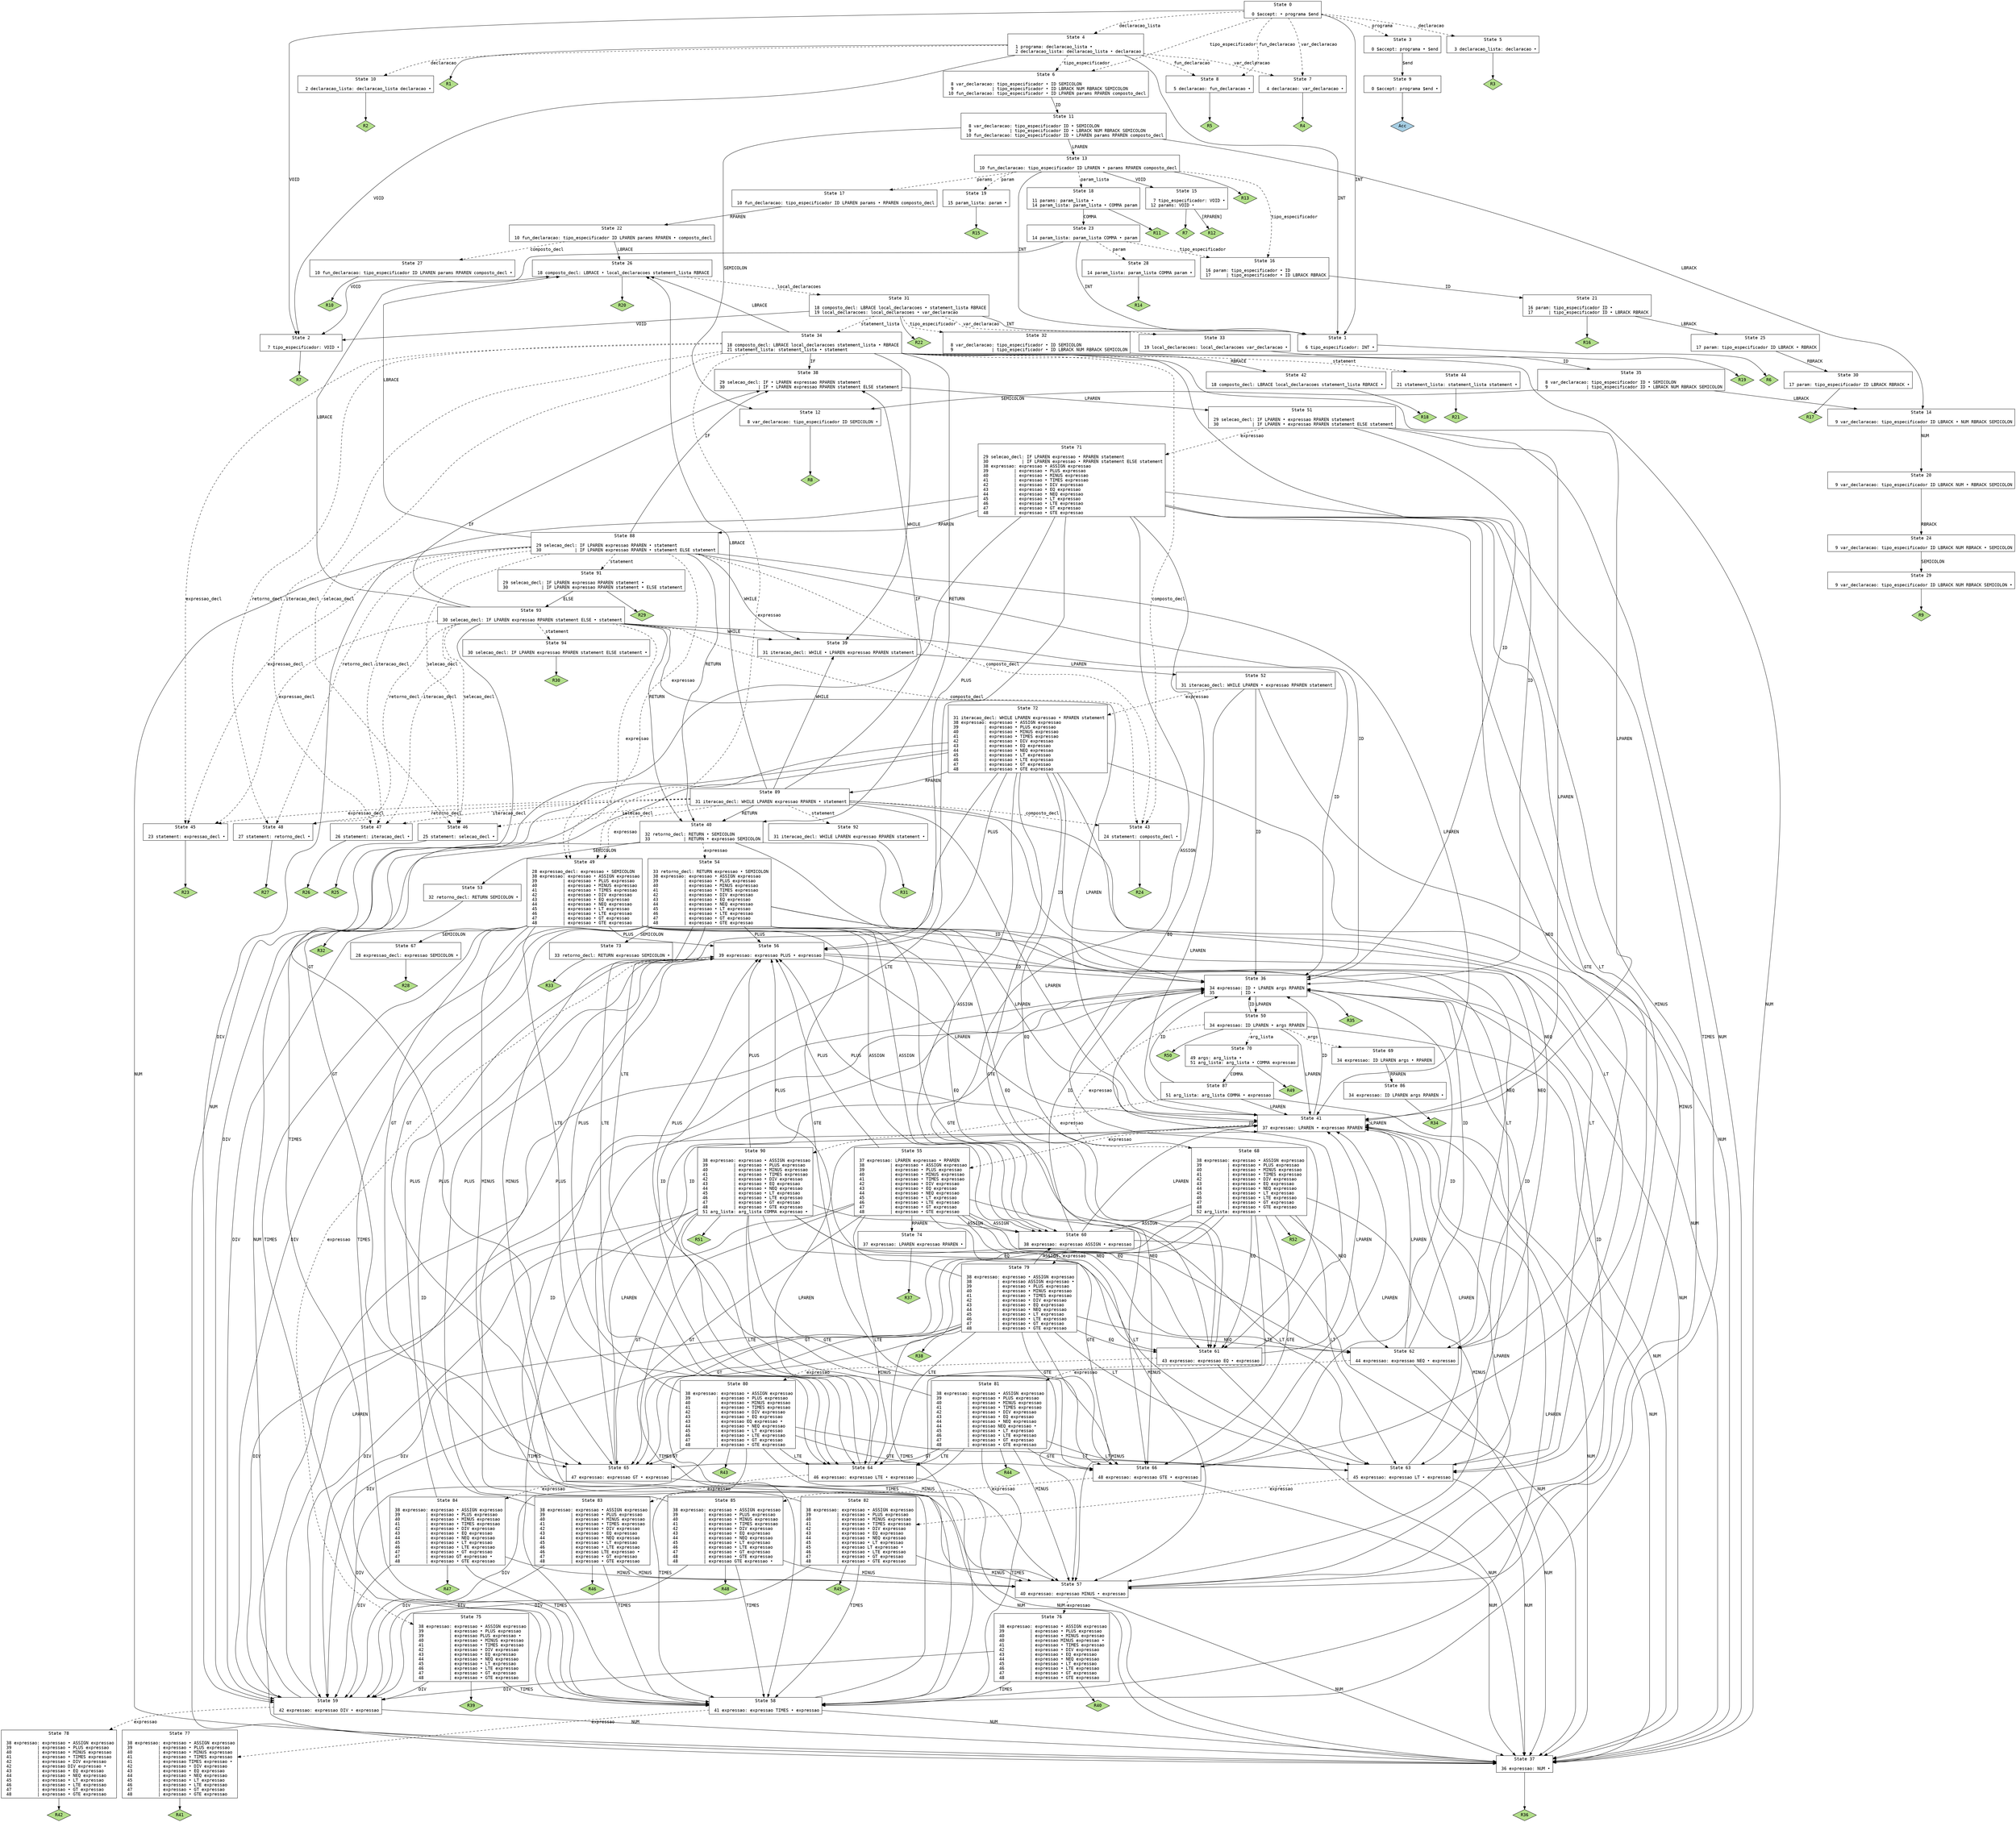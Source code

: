 // Generated by GNU Bison 3.8.2.
// Report bugs to <bug-bison@gnu.org>.
// Home page: <https://www.gnu.org/software/bison/>.

digraph "parser/parser.y"
{
  node [fontname = courier, shape = box, colorscheme = paired6]
  edge [fontname = courier]

  0 [label="State 0\n\l  0 $accept: • programa $end\l"]
  0 -> 1 [style=solid label="INT"]
  0 -> 2 [style=solid label="VOID"]
  0 -> 3 [style=dashed label="programa"]
  0 -> 4 [style=dashed label="declaracao_lista"]
  0 -> 5 [style=dashed label="declaracao"]
  0 -> 6 [style=dashed label="tipo_especificador"]
  0 -> 7 [style=dashed label="var_declaracao"]
  0 -> 8 [style=dashed label="fun_declaracao"]
  1 [label="State 1\n\l  6 tipo_especificador: INT •\l"]
  1 -> "1R6" [style=solid]
 "1R6" [label="R6", fillcolor=3, shape=diamond, style=filled]
  2 [label="State 2\n\l  7 tipo_especificador: VOID •\l"]
  2 -> "2R7" [style=solid]
 "2R7" [label="R7", fillcolor=3, shape=diamond, style=filled]
  3 [label="State 3\n\l  0 $accept: programa • $end\l"]
  3 -> 9 [style=solid label="$end"]
  4 [label="State 4\n\l  1 programa: declaracao_lista •\l  2 declaracao_lista: declaracao_lista • declaracao\l"]
  4 -> 1 [style=solid label="INT"]
  4 -> 2 [style=solid label="VOID"]
  4 -> 10 [style=dashed label="declaracao"]
  4 -> 6 [style=dashed label="tipo_especificador"]
  4 -> 7 [style=dashed label="var_declaracao"]
  4 -> 8 [style=dashed label="fun_declaracao"]
  4 -> "4R1" [style=solid]
 "4R1" [label="R1", fillcolor=3, shape=diamond, style=filled]
  5 [label="State 5\n\l  3 declaracao_lista: declaracao •\l"]
  5 -> "5R3" [style=solid]
 "5R3" [label="R3", fillcolor=3, shape=diamond, style=filled]
  6 [label="State 6\n\l  8 var_declaracao: tipo_especificador • ID SEMICOLON\l  9               | tipo_especificador • ID LBRACK NUM RBRACK SEMICOLON\l 10 fun_declaracao: tipo_especificador • ID LPAREN params RPAREN composto_decl\l"]
  6 -> 11 [style=solid label="ID"]
  7 [label="State 7\n\l  4 declaracao: var_declaracao •\l"]
  7 -> "7R4" [style=solid]
 "7R4" [label="R4", fillcolor=3, shape=diamond, style=filled]
  8 [label="State 8\n\l  5 declaracao: fun_declaracao •\l"]
  8 -> "8R5" [style=solid]
 "8R5" [label="R5", fillcolor=3, shape=diamond, style=filled]
  9 [label="State 9\n\l  0 $accept: programa $end •\l"]
  9 -> "9R0" [style=solid]
 "9R0" [label="Acc", fillcolor=1, shape=diamond, style=filled]
  10 [label="State 10\n\l  2 declaracao_lista: declaracao_lista declaracao •\l"]
  10 -> "10R2" [style=solid]
 "10R2" [label="R2", fillcolor=3, shape=diamond, style=filled]
  11 [label="State 11\n\l  8 var_declaracao: tipo_especificador ID • SEMICOLON\l  9               | tipo_especificador ID • LBRACK NUM RBRACK SEMICOLON\l 10 fun_declaracao: tipo_especificador ID • LPAREN params RPAREN composto_decl\l"]
  11 -> 12 [style=solid label="SEMICOLON"]
  11 -> 13 [style=solid label="LPAREN"]
  11 -> 14 [style=solid label="LBRACK"]
  12 [label="State 12\n\l  8 var_declaracao: tipo_especificador ID SEMICOLON •\l"]
  12 -> "12R8" [style=solid]
 "12R8" [label="R8", fillcolor=3, shape=diamond, style=filled]
  13 [label="State 13\n\l 10 fun_declaracao: tipo_especificador ID LPAREN • params RPAREN composto_decl\l"]
  13 -> 1 [style=solid label="INT"]
  13 -> 15 [style=solid label="VOID"]
  13 -> 16 [style=dashed label="tipo_especificador"]
  13 -> 17 [style=dashed label="params"]
  13 -> 18 [style=dashed label="param_lista"]
  13 -> 19 [style=dashed label="param"]
  13 -> "13R13" [style=solid]
 "13R13" [label="R13", fillcolor=3, shape=diamond, style=filled]
  14 [label="State 14\n\l  9 var_declaracao: tipo_especificador ID LBRACK • NUM RBRACK SEMICOLON\l"]
  14 -> 20 [style=solid label="NUM"]
  15 [label="State 15\n\l  7 tipo_especificador: VOID •\l 12 params: VOID •\l"]
  15 -> "15R7" [style=solid]
 "15R7" [label="R7", fillcolor=3, shape=diamond, style=filled]
  15 -> "15R12" [label="[RPAREN]", style=solid]
 "15R12" [label="R12", fillcolor=3, shape=diamond, style=filled]
  16 [label="State 16\n\l 16 param: tipo_especificador • ID\l 17      | tipo_especificador • ID LBRACK RBRACK\l"]
  16 -> 21 [style=solid label="ID"]
  17 [label="State 17\n\l 10 fun_declaracao: tipo_especificador ID LPAREN params • RPAREN composto_decl\l"]
  17 -> 22 [style=solid label="RPAREN"]
  18 [label="State 18\n\l 11 params: param_lista •\l 14 param_lista: param_lista • COMMA param\l"]
  18 -> 23 [style=solid label="COMMA"]
  18 -> "18R11" [style=solid]
 "18R11" [label="R11", fillcolor=3, shape=diamond, style=filled]
  19 [label="State 19\n\l 15 param_lista: param •\l"]
  19 -> "19R15" [style=solid]
 "19R15" [label="R15", fillcolor=3, shape=diamond, style=filled]
  20 [label="State 20\n\l  9 var_declaracao: tipo_especificador ID LBRACK NUM • RBRACK SEMICOLON\l"]
  20 -> 24 [style=solid label="RBRACK"]
  21 [label="State 21\n\l 16 param: tipo_especificador ID •\l 17      | tipo_especificador ID • LBRACK RBRACK\l"]
  21 -> 25 [style=solid label="LBRACK"]
  21 -> "21R16" [style=solid]
 "21R16" [label="R16", fillcolor=3, shape=diamond, style=filled]
  22 [label="State 22\n\l 10 fun_declaracao: tipo_especificador ID LPAREN params RPAREN • composto_decl\l"]
  22 -> 26 [style=solid label="LBRACE"]
  22 -> 27 [style=dashed label="composto_decl"]
  23 [label="State 23\n\l 14 param_lista: param_lista COMMA • param\l"]
  23 -> 1 [style=solid label="INT"]
  23 -> 2 [style=solid label="VOID"]
  23 -> 16 [style=dashed label="tipo_especificador"]
  23 -> 28 [style=dashed label="param"]
  24 [label="State 24\n\l  9 var_declaracao: tipo_especificador ID LBRACK NUM RBRACK • SEMICOLON\l"]
  24 -> 29 [style=solid label="SEMICOLON"]
  25 [label="State 25\n\l 17 param: tipo_especificador ID LBRACK • RBRACK\l"]
  25 -> 30 [style=solid label="RBRACK"]
  26 [label="State 26\n\l 18 composto_decl: LBRACE • local_declaracoes statement_lista RBRACE\l"]
  26 -> 31 [style=dashed label="local_declaracoes"]
  26 -> "26R20" [style=solid]
 "26R20" [label="R20", fillcolor=3, shape=diamond, style=filled]
  27 [label="State 27\n\l 10 fun_declaracao: tipo_especificador ID LPAREN params RPAREN composto_decl •\l"]
  27 -> "27R10" [style=solid]
 "27R10" [label="R10", fillcolor=3, shape=diamond, style=filled]
  28 [label="State 28\n\l 14 param_lista: param_lista COMMA param •\l"]
  28 -> "28R14" [style=solid]
 "28R14" [label="R14", fillcolor=3, shape=diamond, style=filled]
  29 [label="State 29\n\l  9 var_declaracao: tipo_especificador ID LBRACK NUM RBRACK SEMICOLON •\l"]
  29 -> "29R9" [style=solid]
 "29R9" [label="R9", fillcolor=3, shape=diamond, style=filled]
  30 [label="State 30\n\l 17 param: tipo_especificador ID LBRACK RBRACK •\l"]
  30 -> "30R17" [style=solid]
 "30R17" [label="R17", fillcolor=3, shape=diamond, style=filled]
  31 [label="State 31\n\l 18 composto_decl: LBRACE local_declaracoes • statement_lista RBRACE\l 19 local_declaracoes: local_declaracoes • var_declaracao\l"]
  31 -> 1 [style=solid label="INT"]
  31 -> 2 [style=solid label="VOID"]
  31 -> 32 [style=dashed label="tipo_especificador"]
  31 -> 33 [style=dashed label="var_declaracao"]
  31 -> 34 [style=dashed label="statement_lista"]
  31 -> "31R22" [style=solid]
 "31R22" [label="R22", fillcolor=3, shape=diamond, style=filled]
  32 [label="State 32\n\l  8 var_declaracao: tipo_especificador • ID SEMICOLON\l  9               | tipo_especificador • ID LBRACK NUM RBRACK SEMICOLON\l"]
  32 -> 35 [style=solid label="ID"]
  33 [label="State 33\n\l 19 local_declaracoes: local_declaracoes var_declaracao •\l"]
  33 -> "33R19" [style=solid]
 "33R19" [label="R19", fillcolor=3, shape=diamond, style=filled]
  34 [label="State 34\n\l 18 composto_decl: LBRACE local_declaracoes statement_lista • RBRACE\l 21 statement_lista: statement_lista • statement\l"]
  34 -> 36 [style=solid label="ID"]
  34 -> 37 [style=solid label="NUM"]
  34 -> 38 [style=solid label="IF"]
  34 -> 39 [style=solid label="WHILE"]
  34 -> 40 [style=solid label="RETURN"]
  34 -> 41 [style=solid label="LPAREN"]
  34 -> 26 [style=solid label="LBRACE"]
  34 -> 42 [style=solid label="RBRACE"]
  34 -> 43 [style=dashed label="composto_decl"]
  34 -> 44 [style=dashed label="statement"]
  34 -> 45 [style=dashed label="expressao_decl"]
  34 -> 46 [style=dashed label="selecao_decl"]
  34 -> 47 [style=dashed label="iteracao_decl"]
  34 -> 48 [style=dashed label="retorno_decl"]
  34 -> 49 [style=dashed label="expressao"]
  35 [label="State 35\n\l  8 var_declaracao: tipo_especificador ID • SEMICOLON\l  9               | tipo_especificador ID • LBRACK NUM RBRACK SEMICOLON\l"]
  35 -> 12 [style=solid label="SEMICOLON"]
  35 -> 14 [style=solid label="LBRACK"]
  36 [label="State 36\n\l 34 expressao: ID • LPAREN args RPAREN\l 35          | ID •\l"]
  36 -> 50 [style=solid label="LPAREN"]
  36 -> "36R35" [style=solid]
 "36R35" [label="R35", fillcolor=3, shape=diamond, style=filled]
  37 [label="State 37\n\l 36 expressao: NUM •\l"]
  37 -> "37R36" [style=solid]
 "37R36" [label="R36", fillcolor=3, shape=diamond, style=filled]
  38 [label="State 38\n\l 29 selecao_decl: IF • LPAREN expressao RPAREN statement\l 30             | IF • LPAREN expressao RPAREN statement ELSE statement\l"]
  38 -> 51 [style=solid label="LPAREN"]
  39 [label="State 39\n\l 31 iteracao_decl: WHILE • LPAREN expressao RPAREN statement\l"]
  39 -> 52 [style=solid label="LPAREN"]
  40 [label="State 40\n\l 32 retorno_decl: RETURN • SEMICOLON\l 33             | RETURN • expressao SEMICOLON\l"]
  40 -> 36 [style=solid label="ID"]
  40 -> 37 [style=solid label="NUM"]
  40 -> 53 [style=solid label="SEMICOLON"]
  40 -> 41 [style=solid label="LPAREN"]
  40 -> 54 [style=dashed label="expressao"]
  41 [label="State 41\n\l 37 expressao: LPAREN • expressao RPAREN\l"]
  41 -> 36 [style=solid label="ID"]
  41 -> 37 [style=solid label="NUM"]
  41 -> 41 [style=solid label="LPAREN"]
  41 -> 55 [style=dashed label="expressao"]
  42 [label="State 42\n\l 18 composto_decl: LBRACE local_declaracoes statement_lista RBRACE •\l"]
  42 -> "42R18" [style=solid]
 "42R18" [label="R18", fillcolor=3, shape=diamond, style=filled]
  43 [label="State 43\n\l 24 statement: composto_decl •\l"]
  43 -> "43R24" [style=solid]
 "43R24" [label="R24", fillcolor=3, shape=diamond, style=filled]
  44 [label="State 44\n\l 21 statement_lista: statement_lista statement •\l"]
  44 -> "44R21" [style=solid]
 "44R21" [label="R21", fillcolor=3, shape=diamond, style=filled]
  45 [label="State 45\n\l 23 statement: expressao_decl •\l"]
  45 -> "45R23" [style=solid]
 "45R23" [label="R23", fillcolor=3, shape=diamond, style=filled]
  46 [label="State 46\n\l 25 statement: selecao_decl •\l"]
  46 -> "46R25" [style=solid]
 "46R25" [label="R25", fillcolor=3, shape=diamond, style=filled]
  47 [label="State 47\n\l 26 statement: iteracao_decl •\l"]
  47 -> "47R26" [style=solid]
 "47R26" [label="R26", fillcolor=3, shape=diamond, style=filled]
  48 [label="State 48\n\l 27 statement: retorno_decl •\l"]
  48 -> "48R27" [style=solid]
 "48R27" [label="R27", fillcolor=3, shape=diamond, style=filled]
  49 [label="State 49\n\l 28 expressao_decl: expressao • SEMICOLON\l 38 expressao: expressao • ASSIGN expressao\l 39          | expressao • PLUS expressao\l 40          | expressao • MINUS expressao\l 41          | expressao • TIMES expressao\l 42          | expressao • DIV expressao\l 43          | expressao • EQ expressao\l 44          | expressao • NEQ expressao\l 45          | expressao • LT expressao\l 46          | expressao • LTE expressao\l 47          | expressao • GT expressao\l 48          | expressao • GTE expressao\l"]
  49 -> 56 [style=solid label="PLUS"]
  49 -> 57 [style=solid label="MINUS"]
  49 -> 58 [style=solid label="TIMES"]
  49 -> 59 [style=solid label="DIV"]
  49 -> 60 [style=solid label="ASSIGN"]
  49 -> 61 [style=solid label="EQ"]
  49 -> 62 [style=solid label="NEQ"]
  49 -> 63 [style=solid label="LT"]
  49 -> 64 [style=solid label="LTE"]
  49 -> 65 [style=solid label="GT"]
  49 -> 66 [style=solid label="GTE"]
  49 -> 67 [style=solid label="SEMICOLON"]
  50 [label="State 50\n\l 34 expressao: ID LPAREN • args RPAREN\l"]
  50 -> 36 [style=solid label="ID"]
  50 -> 37 [style=solid label="NUM"]
  50 -> 41 [style=solid label="LPAREN"]
  50 -> 68 [style=dashed label="expressao"]
  50 -> 69 [style=dashed label="args"]
  50 -> 70 [style=dashed label="arg_lista"]
  50 -> "50R50" [style=solid]
 "50R50" [label="R50", fillcolor=3, shape=diamond, style=filled]
  51 [label="State 51\n\l 29 selecao_decl: IF LPAREN • expressao RPAREN statement\l 30             | IF LPAREN • expressao RPAREN statement ELSE statement\l"]
  51 -> 36 [style=solid label="ID"]
  51 -> 37 [style=solid label="NUM"]
  51 -> 41 [style=solid label="LPAREN"]
  51 -> 71 [style=dashed label="expressao"]
  52 [label="State 52\n\l 31 iteracao_decl: WHILE LPAREN • expressao RPAREN statement\l"]
  52 -> 36 [style=solid label="ID"]
  52 -> 37 [style=solid label="NUM"]
  52 -> 41 [style=solid label="LPAREN"]
  52 -> 72 [style=dashed label="expressao"]
  53 [label="State 53\n\l 32 retorno_decl: RETURN SEMICOLON •\l"]
  53 -> "53R32" [style=solid]
 "53R32" [label="R32", fillcolor=3, shape=diamond, style=filled]
  54 [label="State 54\n\l 33 retorno_decl: RETURN expressao • SEMICOLON\l 38 expressao: expressao • ASSIGN expressao\l 39          | expressao • PLUS expressao\l 40          | expressao • MINUS expressao\l 41          | expressao • TIMES expressao\l 42          | expressao • DIV expressao\l 43          | expressao • EQ expressao\l 44          | expressao • NEQ expressao\l 45          | expressao • LT expressao\l 46          | expressao • LTE expressao\l 47          | expressao • GT expressao\l 48          | expressao • GTE expressao\l"]
  54 -> 56 [style=solid label="PLUS"]
  54 -> 57 [style=solid label="MINUS"]
  54 -> 58 [style=solid label="TIMES"]
  54 -> 59 [style=solid label="DIV"]
  54 -> 60 [style=solid label="ASSIGN"]
  54 -> 61 [style=solid label="EQ"]
  54 -> 62 [style=solid label="NEQ"]
  54 -> 63 [style=solid label="LT"]
  54 -> 64 [style=solid label="LTE"]
  54 -> 65 [style=solid label="GT"]
  54 -> 66 [style=solid label="GTE"]
  54 -> 73 [style=solid label="SEMICOLON"]
  55 [label="State 55\n\l 37 expressao: LPAREN expressao • RPAREN\l 38          | expressao • ASSIGN expressao\l 39          | expressao • PLUS expressao\l 40          | expressao • MINUS expressao\l 41          | expressao • TIMES expressao\l 42          | expressao • DIV expressao\l 43          | expressao • EQ expressao\l 44          | expressao • NEQ expressao\l 45          | expressao • LT expressao\l 46          | expressao • LTE expressao\l 47          | expressao • GT expressao\l 48          | expressao • GTE expressao\l"]
  55 -> 56 [style=solid label="PLUS"]
  55 -> 57 [style=solid label="MINUS"]
  55 -> 58 [style=solid label="TIMES"]
  55 -> 59 [style=solid label="DIV"]
  55 -> 60 [style=solid label="ASSIGN"]
  55 -> 61 [style=solid label="EQ"]
  55 -> 62 [style=solid label="NEQ"]
  55 -> 63 [style=solid label="LT"]
  55 -> 64 [style=solid label="LTE"]
  55 -> 65 [style=solid label="GT"]
  55 -> 66 [style=solid label="GTE"]
  55 -> 74 [style=solid label="RPAREN"]
  56 [label="State 56\n\l 39 expressao: expressao PLUS • expressao\l"]
  56 -> 36 [style=solid label="ID"]
  56 -> 37 [style=solid label="NUM"]
  56 -> 41 [style=solid label="LPAREN"]
  56 -> 75 [style=dashed label="expressao"]
  57 [label="State 57\n\l 40 expressao: expressao MINUS • expressao\l"]
  57 -> 36 [style=solid label="ID"]
  57 -> 37 [style=solid label="NUM"]
  57 -> 41 [style=solid label="LPAREN"]
  57 -> 76 [style=dashed label="expressao"]
  58 [label="State 58\n\l 41 expressao: expressao TIMES • expressao\l"]
  58 -> 36 [style=solid label="ID"]
  58 -> 37 [style=solid label="NUM"]
  58 -> 41 [style=solid label="LPAREN"]
  58 -> 77 [style=dashed label="expressao"]
  59 [label="State 59\n\l 42 expressao: expressao DIV • expressao\l"]
  59 -> 36 [style=solid label="ID"]
  59 -> 37 [style=solid label="NUM"]
  59 -> 41 [style=solid label="LPAREN"]
  59 -> 78 [style=dashed label="expressao"]
  60 [label="State 60\n\l 38 expressao: expressao ASSIGN • expressao\l"]
  60 -> 36 [style=solid label="ID"]
  60 -> 37 [style=solid label="NUM"]
  60 -> 41 [style=solid label="LPAREN"]
  60 -> 79 [style=dashed label="expressao"]
  61 [label="State 61\n\l 43 expressao: expressao EQ • expressao\l"]
  61 -> 36 [style=solid label="ID"]
  61 -> 37 [style=solid label="NUM"]
  61 -> 41 [style=solid label="LPAREN"]
  61 -> 80 [style=dashed label="expressao"]
  62 [label="State 62\n\l 44 expressao: expressao NEQ • expressao\l"]
  62 -> 36 [style=solid label="ID"]
  62 -> 37 [style=solid label="NUM"]
  62 -> 41 [style=solid label="LPAREN"]
  62 -> 81 [style=dashed label="expressao"]
  63 [label="State 63\n\l 45 expressao: expressao LT • expressao\l"]
  63 -> 36 [style=solid label="ID"]
  63 -> 37 [style=solid label="NUM"]
  63 -> 41 [style=solid label="LPAREN"]
  63 -> 82 [style=dashed label="expressao"]
  64 [label="State 64\n\l 46 expressao: expressao LTE • expressao\l"]
  64 -> 36 [style=solid label="ID"]
  64 -> 37 [style=solid label="NUM"]
  64 -> 41 [style=solid label="LPAREN"]
  64 -> 83 [style=dashed label="expressao"]
  65 [label="State 65\n\l 47 expressao: expressao GT • expressao\l"]
  65 -> 36 [style=solid label="ID"]
  65 -> 37 [style=solid label="NUM"]
  65 -> 41 [style=solid label="LPAREN"]
  65 -> 84 [style=dashed label="expressao"]
  66 [label="State 66\n\l 48 expressao: expressao GTE • expressao\l"]
  66 -> 36 [style=solid label="ID"]
  66 -> 37 [style=solid label="NUM"]
  66 -> 41 [style=solid label="LPAREN"]
  66 -> 85 [style=dashed label="expressao"]
  67 [label="State 67\n\l 28 expressao_decl: expressao SEMICOLON •\l"]
  67 -> "67R28" [style=solid]
 "67R28" [label="R28", fillcolor=3, shape=diamond, style=filled]
  68 [label="State 68\n\l 38 expressao: expressao • ASSIGN expressao\l 39          | expressao • PLUS expressao\l 40          | expressao • MINUS expressao\l 41          | expressao • TIMES expressao\l 42          | expressao • DIV expressao\l 43          | expressao • EQ expressao\l 44          | expressao • NEQ expressao\l 45          | expressao • LT expressao\l 46          | expressao • LTE expressao\l 47          | expressao • GT expressao\l 48          | expressao • GTE expressao\l 52 arg_lista: expressao •\l"]
  68 -> 56 [style=solid label="PLUS"]
  68 -> 57 [style=solid label="MINUS"]
  68 -> 58 [style=solid label="TIMES"]
  68 -> 59 [style=solid label="DIV"]
  68 -> 60 [style=solid label="ASSIGN"]
  68 -> 61 [style=solid label="EQ"]
  68 -> 62 [style=solid label="NEQ"]
  68 -> 63 [style=solid label="LT"]
  68 -> 64 [style=solid label="LTE"]
  68 -> 65 [style=solid label="GT"]
  68 -> 66 [style=solid label="GTE"]
  68 -> "68R52" [style=solid]
 "68R52" [label="R52", fillcolor=3, shape=diamond, style=filled]
  69 [label="State 69\n\l 34 expressao: ID LPAREN args • RPAREN\l"]
  69 -> 86 [style=solid label="RPAREN"]
  70 [label="State 70\n\l 49 args: arg_lista •\l 51 arg_lista: arg_lista • COMMA expressao\l"]
  70 -> 87 [style=solid label="COMMA"]
  70 -> "70R49" [style=solid]
 "70R49" [label="R49", fillcolor=3, shape=diamond, style=filled]
  71 [label="State 71\n\l 29 selecao_decl: IF LPAREN expressao • RPAREN statement\l 30             | IF LPAREN expressao • RPAREN statement ELSE statement\l 38 expressao: expressao • ASSIGN expressao\l 39          | expressao • PLUS expressao\l 40          | expressao • MINUS expressao\l 41          | expressao • TIMES expressao\l 42          | expressao • DIV expressao\l 43          | expressao • EQ expressao\l 44          | expressao • NEQ expressao\l 45          | expressao • LT expressao\l 46          | expressao • LTE expressao\l 47          | expressao • GT expressao\l 48          | expressao • GTE expressao\l"]
  71 -> 56 [style=solid label="PLUS"]
  71 -> 57 [style=solid label="MINUS"]
  71 -> 58 [style=solid label="TIMES"]
  71 -> 59 [style=solid label="DIV"]
  71 -> 60 [style=solid label="ASSIGN"]
  71 -> 61 [style=solid label="EQ"]
  71 -> 62 [style=solid label="NEQ"]
  71 -> 63 [style=solid label="LT"]
  71 -> 64 [style=solid label="LTE"]
  71 -> 65 [style=solid label="GT"]
  71 -> 66 [style=solid label="GTE"]
  71 -> 88 [style=solid label="RPAREN"]
  72 [label="State 72\n\l 31 iteracao_decl: WHILE LPAREN expressao • RPAREN statement\l 38 expressao: expressao • ASSIGN expressao\l 39          | expressao • PLUS expressao\l 40          | expressao • MINUS expressao\l 41          | expressao • TIMES expressao\l 42          | expressao • DIV expressao\l 43          | expressao • EQ expressao\l 44          | expressao • NEQ expressao\l 45          | expressao • LT expressao\l 46          | expressao • LTE expressao\l 47          | expressao • GT expressao\l 48          | expressao • GTE expressao\l"]
  72 -> 56 [style=solid label="PLUS"]
  72 -> 57 [style=solid label="MINUS"]
  72 -> 58 [style=solid label="TIMES"]
  72 -> 59 [style=solid label="DIV"]
  72 -> 60 [style=solid label="ASSIGN"]
  72 -> 61 [style=solid label="EQ"]
  72 -> 62 [style=solid label="NEQ"]
  72 -> 63 [style=solid label="LT"]
  72 -> 64 [style=solid label="LTE"]
  72 -> 65 [style=solid label="GT"]
  72 -> 66 [style=solid label="GTE"]
  72 -> 89 [style=solid label="RPAREN"]
  73 [label="State 73\n\l 33 retorno_decl: RETURN expressao SEMICOLON •\l"]
  73 -> "73R33" [style=solid]
 "73R33" [label="R33", fillcolor=3, shape=diamond, style=filled]
  74 [label="State 74\n\l 37 expressao: LPAREN expressao RPAREN •\l"]
  74 -> "74R37" [style=solid]
 "74R37" [label="R37", fillcolor=3, shape=diamond, style=filled]
  75 [label="State 75\n\l 38 expressao: expressao • ASSIGN expressao\l 39          | expressao • PLUS expressao\l 39          | expressao PLUS expressao •\l 40          | expressao • MINUS expressao\l 41          | expressao • TIMES expressao\l 42          | expressao • DIV expressao\l 43          | expressao • EQ expressao\l 44          | expressao • NEQ expressao\l 45          | expressao • LT expressao\l 46          | expressao • LTE expressao\l 47          | expressao • GT expressao\l 48          | expressao • GTE expressao\l"]
  75 -> 58 [style=solid label="TIMES"]
  75 -> 59 [style=solid label="DIV"]
  75 -> "75R39" [style=solid]
 "75R39" [label="R39", fillcolor=3, shape=diamond, style=filled]
  76 [label="State 76\n\l 38 expressao: expressao • ASSIGN expressao\l 39          | expressao • PLUS expressao\l 40          | expressao • MINUS expressao\l 40          | expressao MINUS expressao •\l 41          | expressao • TIMES expressao\l 42          | expressao • DIV expressao\l 43          | expressao • EQ expressao\l 44          | expressao • NEQ expressao\l 45          | expressao • LT expressao\l 46          | expressao • LTE expressao\l 47          | expressao • GT expressao\l 48          | expressao • GTE expressao\l"]
  76 -> 58 [style=solid label="TIMES"]
  76 -> 59 [style=solid label="DIV"]
  76 -> "76R40" [style=solid]
 "76R40" [label="R40", fillcolor=3, shape=diamond, style=filled]
  77 [label="State 77\n\l 38 expressao: expressao • ASSIGN expressao\l 39          | expressao • PLUS expressao\l 40          | expressao • MINUS expressao\l 41          | expressao • TIMES expressao\l 41          | expressao TIMES expressao •\l 42          | expressao • DIV expressao\l 43          | expressao • EQ expressao\l 44          | expressao • NEQ expressao\l 45          | expressao • LT expressao\l 46          | expressao • LTE expressao\l 47          | expressao • GT expressao\l 48          | expressao • GTE expressao\l"]
  77 -> "77R41" [style=solid]
 "77R41" [label="R41", fillcolor=3, shape=diamond, style=filled]
  78 [label="State 78\n\l 38 expressao: expressao • ASSIGN expressao\l 39          | expressao • PLUS expressao\l 40          | expressao • MINUS expressao\l 41          | expressao • TIMES expressao\l 42          | expressao • DIV expressao\l 42          | expressao DIV expressao •\l 43          | expressao • EQ expressao\l 44          | expressao • NEQ expressao\l 45          | expressao • LT expressao\l 46          | expressao • LTE expressao\l 47          | expressao • GT expressao\l 48          | expressao • GTE expressao\l"]
  78 -> "78R42" [style=solid]
 "78R42" [label="R42", fillcolor=3, shape=diamond, style=filled]
  79 [label="State 79\n\l 38 expressao: expressao • ASSIGN expressao\l 38          | expressao ASSIGN expressao •\l 39          | expressao • PLUS expressao\l 40          | expressao • MINUS expressao\l 41          | expressao • TIMES expressao\l 42          | expressao • DIV expressao\l 43          | expressao • EQ expressao\l 44          | expressao • NEQ expressao\l 45          | expressao • LT expressao\l 46          | expressao • LTE expressao\l 47          | expressao • GT expressao\l 48          | expressao • GTE expressao\l"]
  79 -> 56 [style=solid label="PLUS"]
  79 -> 57 [style=solid label="MINUS"]
  79 -> 58 [style=solid label="TIMES"]
  79 -> 59 [style=solid label="DIV"]
  79 -> 60 [style=solid label="ASSIGN"]
  79 -> 61 [style=solid label="EQ"]
  79 -> 62 [style=solid label="NEQ"]
  79 -> 63 [style=solid label="LT"]
  79 -> 64 [style=solid label="LTE"]
  79 -> 65 [style=solid label="GT"]
  79 -> 66 [style=solid label="GTE"]
  79 -> "79R38" [style=solid]
 "79R38" [label="R38", fillcolor=3, shape=diamond, style=filled]
  80 [label="State 80\n\l 38 expressao: expressao • ASSIGN expressao\l 39          | expressao • PLUS expressao\l 40          | expressao • MINUS expressao\l 41          | expressao • TIMES expressao\l 42          | expressao • DIV expressao\l 43          | expressao • EQ expressao\l 43          | expressao EQ expressao •\l 44          | expressao • NEQ expressao\l 45          | expressao • LT expressao\l 46          | expressao • LTE expressao\l 47          | expressao • GT expressao\l 48          | expressao • GTE expressao\l"]
  80 -> 56 [style=solid label="PLUS"]
  80 -> 57 [style=solid label="MINUS"]
  80 -> 58 [style=solid label="TIMES"]
  80 -> 59 [style=solid label="DIV"]
  80 -> 63 [style=solid label="LT"]
  80 -> 64 [style=solid label="LTE"]
  80 -> 65 [style=solid label="GT"]
  80 -> 66 [style=solid label="GTE"]
  80 -> "80R43" [style=solid]
 "80R43" [label="R43", fillcolor=3, shape=diamond, style=filled]
  81 [label="State 81\n\l 38 expressao: expressao • ASSIGN expressao\l 39          | expressao • PLUS expressao\l 40          | expressao • MINUS expressao\l 41          | expressao • TIMES expressao\l 42          | expressao • DIV expressao\l 43          | expressao • EQ expressao\l 44          | expressao • NEQ expressao\l 44          | expressao NEQ expressao •\l 45          | expressao • LT expressao\l 46          | expressao • LTE expressao\l 47          | expressao • GT expressao\l 48          | expressao • GTE expressao\l"]
  81 -> 56 [style=solid label="PLUS"]
  81 -> 57 [style=solid label="MINUS"]
  81 -> 58 [style=solid label="TIMES"]
  81 -> 59 [style=solid label="DIV"]
  81 -> 63 [style=solid label="LT"]
  81 -> 64 [style=solid label="LTE"]
  81 -> 65 [style=solid label="GT"]
  81 -> 66 [style=solid label="GTE"]
  81 -> "81R44" [style=solid]
 "81R44" [label="R44", fillcolor=3, shape=diamond, style=filled]
  82 [label="State 82\n\l 38 expressao: expressao • ASSIGN expressao\l 39          | expressao • PLUS expressao\l 40          | expressao • MINUS expressao\l 41          | expressao • TIMES expressao\l 42          | expressao • DIV expressao\l 43          | expressao • EQ expressao\l 44          | expressao • NEQ expressao\l 45          | expressao • LT expressao\l 45          | expressao LT expressao •\l 46          | expressao • LTE expressao\l 47          | expressao • GT expressao\l 48          | expressao • GTE expressao\l"]
  82 -> 56 [style=solid label="PLUS"]
  82 -> 57 [style=solid label="MINUS"]
  82 -> 58 [style=solid label="TIMES"]
  82 -> 59 [style=solid label="DIV"]
  82 -> "82R45" [style=solid]
 "82R45" [label="R45", fillcolor=3, shape=diamond, style=filled]
  83 [label="State 83\n\l 38 expressao: expressao • ASSIGN expressao\l 39          | expressao • PLUS expressao\l 40          | expressao • MINUS expressao\l 41          | expressao • TIMES expressao\l 42          | expressao • DIV expressao\l 43          | expressao • EQ expressao\l 44          | expressao • NEQ expressao\l 45          | expressao • LT expressao\l 46          | expressao • LTE expressao\l 46          | expressao LTE expressao •\l 47          | expressao • GT expressao\l 48          | expressao • GTE expressao\l"]
  83 -> 56 [style=solid label="PLUS"]
  83 -> 57 [style=solid label="MINUS"]
  83 -> 58 [style=solid label="TIMES"]
  83 -> 59 [style=solid label="DIV"]
  83 -> "83R46" [style=solid]
 "83R46" [label="R46", fillcolor=3, shape=diamond, style=filled]
  84 [label="State 84\n\l 38 expressao: expressao • ASSIGN expressao\l 39          | expressao • PLUS expressao\l 40          | expressao • MINUS expressao\l 41          | expressao • TIMES expressao\l 42          | expressao • DIV expressao\l 43          | expressao • EQ expressao\l 44          | expressao • NEQ expressao\l 45          | expressao • LT expressao\l 46          | expressao • LTE expressao\l 47          | expressao • GT expressao\l 47          | expressao GT expressao •\l 48          | expressao • GTE expressao\l"]
  84 -> 56 [style=solid label="PLUS"]
  84 -> 57 [style=solid label="MINUS"]
  84 -> 58 [style=solid label="TIMES"]
  84 -> 59 [style=solid label="DIV"]
  84 -> "84R47" [style=solid]
 "84R47" [label="R47", fillcolor=3, shape=diamond, style=filled]
  85 [label="State 85\n\l 38 expressao: expressao • ASSIGN expressao\l 39          | expressao • PLUS expressao\l 40          | expressao • MINUS expressao\l 41          | expressao • TIMES expressao\l 42          | expressao • DIV expressao\l 43          | expressao • EQ expressao\l 44          | expressao • NEQ expressao\l 45          | expressao • LT expressao\l 46          | expressao • LTE expressao\l 47          | expressao • GT expressao\l 48          | expressao • GTE expressao\l 48          | expressao GTE expressao •\l"]
  85 -> 56 [style=solid label="PLUS"]
  85 -> 57 [style=solid label="MINUS"]
  85 -> 58 [style=solid label="TIMES"]
  85 -> 59 [style=solid label="DIV"]
  85 -> "85R48" [style=solid]
 "85R48" [label="R48", fillcolor=3, shape=diamond, style=filled]
  86 [label="State 86\n\l 34 expressao: ID LPAREN args RPAREN •\l"]
  86 -> "86R34" [style=solid]
 "86R34" [label="R34", fillcolor=3, shape=diamond, style=filled]
  87 [label="State 87\n\l 51 arg_lista: arg_lista COMMA • expressao\l"]
  87 -> 36 [style=solid label="ID"]
  87 -> 37 [style=solid label="NUM"]
  87 -> 41 [style=solid label="LPAREN"]
  87 -> 90 [style=dashed label="expressao"]
  88 [label="State 88\n\l 29 selecao_decl: IF LPAREN expressao RPAREN • statement\l 30             | IF LPAREN expressao RPAREN • statement ELSE statement\l"]
  88 -> 36 [style=solid label="ID"]
  88 -> 37 [style=solid label="NUM"]
  88 -> 38 [style=solid label="IF"]
  88 -> 39 [style=solid label="WHILE"]
  88 -> 40 [style=solid label="RETURN"]
  88 -> 41 [style=solid label="LPAREN"]
  88 -> 26 [style=solid label="LBRACE"]
  88 -> 43 [style=dashed label="composto_decl"]
  88 -> 91 [style=dashed label="statement"]
  88 -> 45 [style=dashed label="expressao_decl"]
  88 -> 46 [style=dashed label="selecao_decl"]
  88 -> 47 [style=dashed label="iteracao_decl"]
  88 -> 48 [style=dashed label="retorno_decl"]
  88 -> 49 [style=dashed label="expressao"]
  89 [label="State 89\n\l 31 iteracao_decl: WHILE LPAREN expressao RPAREN • statement\l"]
  89 -> 36 [style=solid label="ID"]
  89 -> 37 [style=solid label="NUM"]
  89 -> 38 [style=solid label="IF"]
  89 -> 39 [style=solid label="WHILE"]
  89 -> 40 [style=solid label="RETURN"]
  89 -> 41 [style=solid label="LPAREN"]
  89 -> 26 [style=solid label="LBRACE"]
  89 -> 43 [style=dashed label="composto_decl"]
  89 -> 92 [style=dashed label="statement"]
  89 -> 45 [style=dashed label="expressao_decl"]
  89 -> 46 [style=dashed label="selecao_decl"]
  89 -> 47 [style=dashed label="iteracao_decl"]
  89 -> 48 [style=dashed label="retorno_decl"]
  89 -> 49 [style=dashed label="expressao"]
  90 [label="State 90\n\l 38 expressao: expressao • ASSIGN expressao\l 39          | expressao • PLUS expressao\l 40          | expressao • MINUS expressao\l 41          | expressao • TIMES expressao\l 42          | expressao • DIV expressao\l 43          | expressao • EQ expressao\l 44          | expressao • NEQ expressao\l 45          | expressao • LT expressao\l 46          | expressao • LTE expressao\l 47          | expressao • GT expressao\l 48          | expressao • GTE expressao\l 51 arg_lista: arg_lista COMMA expressao •\l"]
  90 -> 56 [style=solid label="PLUS"]
  90 -> 57 [style=solid label="MINUS"]
  90 -> 58 [style=solid label="TIMES"]
  90 -> 59 [style=solid label="DIV"]
  90 -> 60 [style=solid label="ASSIGN"]
  90 -> 61 [style=solid label="EQ"]
  90 -> 62 [style=solid label="NEQ"]
  90 -> 63 [style=solid label="LT"]
  90 -> 64 [style=solid label="LTE"]
  90 -> 65 [style=solid label="GT"]
  90 -> 66 [style=solid label="GTE"]
  90 -> "90R51" [style=solid]
 "90R51" [label="R51", fillcolor=3, shape=diamond, style=filled]
  91 [label="State 91\n\l 29 selecao_decl: IF LPAREN expressao RPAREN statement •\l 30             | IF LPAREN expressao RPAREN statement • ELSE statement\l"]
  91 -> 93 [style=solid label="ELSE"]
  91 -> "91R29" [style=solid]
 "91R29" [label="R29", fillcolor=3, shape=diamond, style=filled]
  92 [label="State 92\n\l 31 iteracao_decl: WHILE LPAREN expressao RPAREN statement •\l"]
  92 -> "92R31" [style=solid]
 "92R31" [label="R31", fillcolor=3, shape=diamond, style=filled]
  93 [label="State 93\n\l 30 selecao_decl: IF LPAREN expressao RPAREN statement ELSE • statement\l"]
  93 -> 36 [style=solid label="ID"]
  93 -> 37 [style=solid label="NUM"]
  93 -> 38 [style=solid label="IF"]
  93 -> 39 [style=solid label="WHILE"]
  93 -> 40 [style=solid label="RETURN"]
  93 -> 41 [style=solid label="LPAREN"]
  93 -> 26 [style=solid label="LBRACE"]
  93 -> 43 [style=dashed label="composto_decl"]
  93 -> 94 [style=dashed label="statement"]
  93 -> 45 [style=dashed label="expressao_decl"]
  93 -> 46 [style=dashed label="selecao_decl"]
  93 -> 47 [style=dashed label="iteracao_decl"]
  93 -> 48 [style=dashed label="retorno_decl"]
  93 -> 49 [style=dashed label="expressao"]
  94 [label="State 94\n\l 30 selecao_decl: IF LPAREN expressao RPAREN statement ELSE statement •\l"]
  94 -> "94R30" [style=solid]
 "94R30" [label="R30", fillcolor=3, shape=diamond, style=filled]
}
